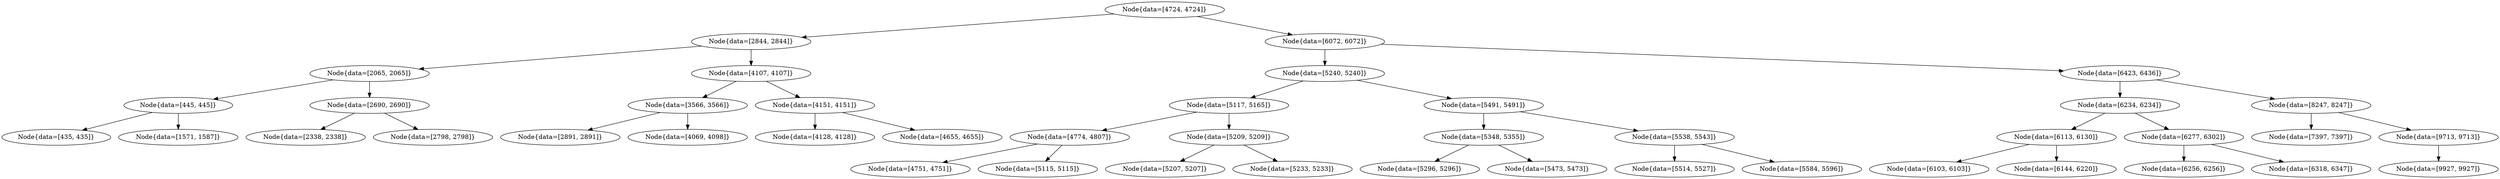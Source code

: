 digraph G{
475816303 [label="Node{data=[4724, 4724]}"]
475816303 -> 476868388
476868388 [label="Node{data=[2844, 2844]}"]
476868388 -> 783882192
783882192 [label="Node{data=[2065, 2065]}"]
783882192 -> 208350681
208350681 [label="Node{data=[445, 445]}"]
208350681 -> 1933799970
1933799970 [label="Node{data=[435, 435]}"]
208350681 -> 212416033
212416033 [label="Node{data=[1571, 1587]}"]
783882192 -> 1783146483
1783146483 [label="Node{data=[2690, 2690]}"]
1783146483 -> 1066949254
1066949254 [label="Node{data=[2338, 2338]}"]
1783146483 -> 1470295349
1470295349 [label="Node{data=[2798, 2798]}"]
476868388 -> 318755294
318755294 [label="Node{data=[4107, 4107]}"]
318755294 -> 1026001741
1026001741 [label="Node{data=[3566, 3566]}"]
1026001741 -> 1083615749
1083615749 [label="Node{data=[2891, 2891]}"]
1026001741 -> 10304615
10304615 [label="Node{data=[4069, 4098]}"]
318755294 -> 1820355723
1820355723 [label="Node{data=[4151, 4151]}"]
1820355723 -> 1845297077
1845297077 [label="Node{data=[4128, 4128]}"]
1820355723 -> 407877261
407877261 [label="Node{data=[4655, 4655]}"]
475816303 -> 1910034407
1910034407 [label="Node{data=[6072, 6072]}"]
1910034407 -> 508756323
508756323 [label="Node{data=[5240, 5240]}"]
508756323 -> 349717579
349717579 [label="Node{data=[5117, 5165]}"]
349717579 -> 1900438403
1900438403 [label="Node{data=[4774, 4807]}"]
1900438403 -> 1188445627
1188445627 [label="Node{data=[4751, 4751]}"]
1900438403 -> 1082684443
1082684443 [label="Node{data=[5115, 5115]}"]
349717579 -> 379886173
379886173 [label="Node{data=[5209, 5209]}"]
379886173 -> 1421650289
1421650289 [label="Node{data=[5207, 5207]}"]
379886173 -> 594570680
594570680 [label="Node{data=[5233, 5233]}"]
508756323 -> 542895457
542895457 [label="Node{data=[5491, 5491]}"]
542895457 -> 312470853
312470853 [label="Node{data=[5348, 5355]}"]
312470853 -> 593045830
593045830 [label="Node{data=[5296, 5296]}"]
312470853 -> 65310008
65310008 [label="Node{data=[5473, 5473]}"]
542895457 -> 2083215552
2083215552 [label="Node{data=[5538, 5543]}"]
2083215552 -> 296974277
296974277 [label="Node{data=[5514, 5527]}"]
2083215552 -> 2076864428
2076864428 [label="Node{data=[5584, 5596]}"]
1910034407 -> 1549840544
1549840544 [label="Node{data=[6423, 6436]}"]
1549840544 -> 2049646260
2049646260 [label="Node{data=[6234, 6234]}"]
2049646260 -> 1881949035
1881949035 [label="Node{data=[6113, 6130]}"]
1881949035 -> 1479800269
1479800269 [label="Node{data=[6103, 6103]}"]
1881949035 -> 17808347
17808347 [label="Node{data=[6144, 6220]}"]
2049646260 -> 603184112
603184112 [label="Node{data=[6277, 6302]}"]
603184112 -> 836170750
836170750 [label="Node{data=[6256, 6256]}"]
603184112 -> 1980560788
1980560788 [label="Node{data=[6318, 6347]}"]
1549840544 -> 178342381
178342381 [label="Node{data=[8247, 8247]}"]
178342381 -> 925908754
925908754 [label="Node{data=[7397, 7397]}"]
178342381 -> 838820617
838820617 [label="Node{data=[9713, 9713]}"]
838820617 -> 542019831
542019831 [label="Node{data=[9927, 9927]}"]
}